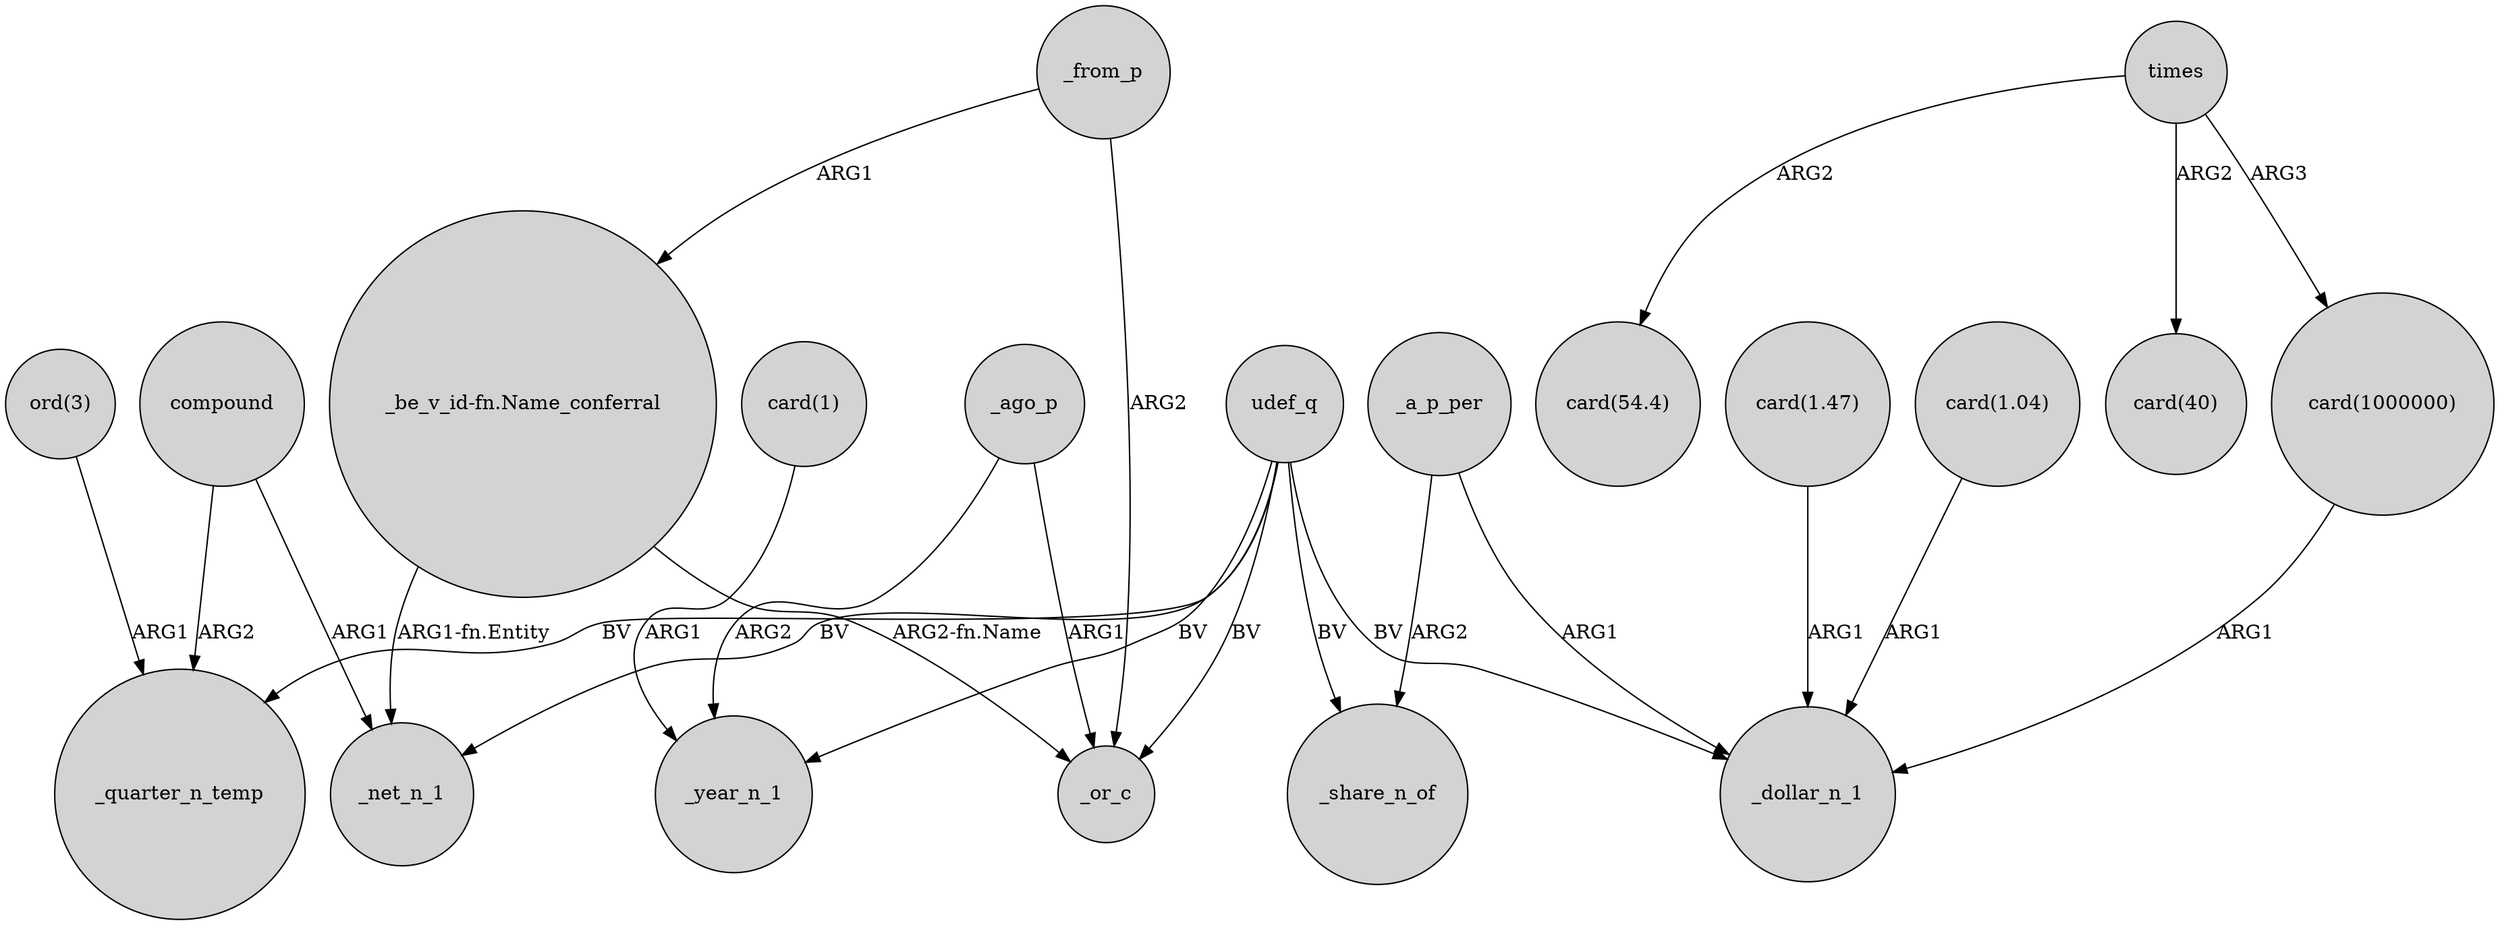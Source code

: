 digraph {
	node [shape=circle style=filled]
	"ord(3)" -> _quarter_n_temp [label=ARG1]
	"card(1)" -> _year_n_1 [label=ARG1]
	"_be_v_id-fn.Name_conferral" -> _or_c [label="ARG2-fn.Name"]
	"card(1.47)" -> _dollar_n_1 [label=ARG1]
	times -> "card(1000000)" [label=ARG3]
	udef_q -> _or_c [label=BV]
	times -> "card(54.4)" [label=ARG2]
	compound -> _quarter_n_temp [label=ARG2]
	_a_p_per -> _share_n_of [label=ARG2]
	_from_p -> "_be_v_id-fn.Name_conferral" [label=ARG1]
	udef_q -> _share_n_of [label=BV]
	udef_q -> _net_n_1 [label=BV]
	compound -> _net_n_1 [label=ARG1]
	udef_q -> _dollar_n_1 [label=BV]
	"card(1000000)" -> _dollar_n_1 [label=ARG1]
	_from_p -> _or_c [label=ARG2]
	_a_p_per -> _dollar_n_1 [label=ARG1]
	udef_q -> _quarter_n_temp [label=BV]
	_ago_p -> _year_n_1 [label=ARG2]
	udef_q -> _year_n_1 [label=BV]
	"card(1.04)" -> _dollar_n_1 [label=ARG1]
	_ago_p -> _or_c [label=ARG1]
	times -> "card(40)" [label=ARG2]
	"_be_v_id-fn.Name_conferral" -> _net_n_1 [label="ARG1-fn.Entity"]
}

